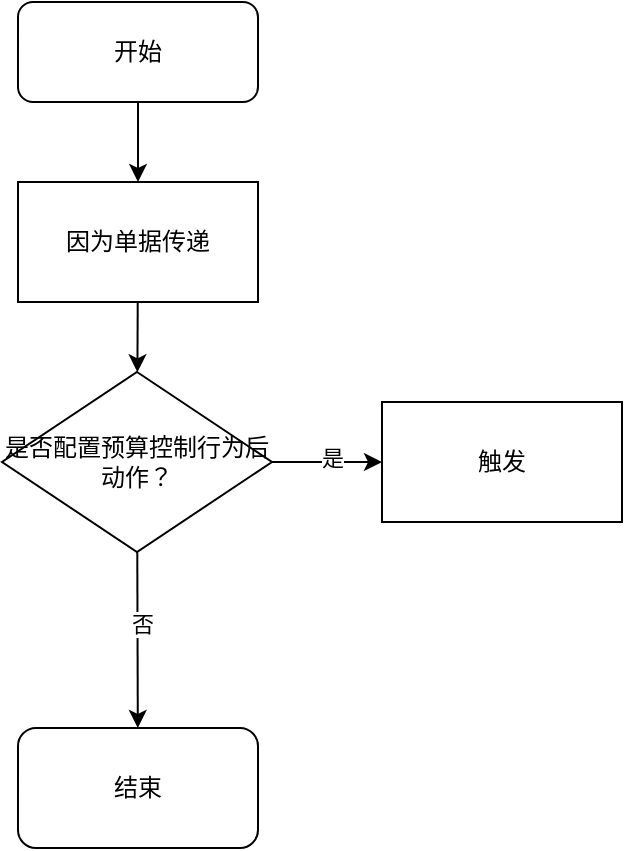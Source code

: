 <mxfile version="16.6.4" type="github" pages="2">
  <diagram name="流程图" id="e7e014a7-5840-1c2e-5031-d8a46d1fe8dd">
    <mxGraphModel dx="847" dy="532" grid="1" gridSize="10" guides="1" tooltips="1" connect="1" arrows="1" fold="1" page="1" pageScale="1" pageWidth="1169" pageHeight="826" background="none" math="0" shadow="0">
      <root>
        <mxCell id="0" />
        <mxCell id="1" parent="0" />
        <mxCell id="F1qQGjA14GvTWME7Dink-23" value="" style="edgeStyle=none;rounded=0;orthogonalLoop=1;jettySize=auto;html=1;" edge="1" parent="1" source="F1qQGjA14GvTWME7Dink-1" target="F1qQGjA14GvTWME7Dink-22">
          <mxGeometry relative="1" as="geometry" />
        </mxCell>
        <mxCell id="F1qQGjA14GvTWME7Dink-1" value="开始" style="rounded=1;whiteSpace=wrap;html=1;" vertex="1" parent="1">
          <mxGeometry x="283" y="20" width="120" height="50" as="geometry" />
        </mxCell>
        <mxCell id="F1qQGjA14GvTWME7Dink-13" value="" style="edgeStyle=none;rounded=0;orthogonalLoop=1;jettySize=auto;html=1;" edge="1" parent="1" source="F1qQGjA14GvTWME7Dink-10" target="F1qQGjA14GvTWME7Dink-11">
          <mxGeometry relative="1" as="geometry" />
        </mxCell>
        <mxCell id="F1qQGjA14GvTWME7Dink-14" value="否" style="edgeLabel;html=1;align=center;verticalAlign=middle;resizable=0;points=[];" vertex="1" connectable="0" parent="F1qQGjA14GvTWME7Dink-13">
          <mxGeometry x="-0.177" y="2" relative="1" as="geometry">
            <mxPoint as="offset" />
          </mxGeometry>
        </mxCell>
        <mxCell id="F1qQGjA14GvTWME7Dink-16" value="" style="edgeStyle=none;rounded=0;orthogonalLoop=1;jettySize=auto;html=1;" edge="1" parent="1" source="F1qQGjA14GvTWME7Dink-10" target="F1qQGjA14GvTWME7Dink-15">
          <mxGeometry relative="1" as="geometry" />
        </mxCell>
        <mxCell id="F1qQGjA14GvTWME7Dink-17" value="是" style="edgeLabel;html=1;align=center;verticalAlign=middle;resizable=0;points=[];" vertex="1" connectable="0" parent="F1qQGjA14GvTWME7Dink-16">
          <mxGeometry x="0.091" y="2" relative="1" as="geometry">
            <mxPoint as="offset" />
          </mxGeometry>
        </mxCell>
        <mxCell id="F1qQGjA14GvTWME7Dink-10" value="是否配置预算控制行为后动作？" style="rhombus;whiteSpace=wrap;html=1;" vertex="1" parent="1">
          <mxGeometry x="275" y="205" width="135" height="90" as="geometry" />
        </mxCell>
        <mxCell id="F1qQGjA14GvTWME7Dink-11" value="结束" style="rounded=1;whiteSpace=wrap;html=1;" vertex="1" parent="1">
          <mxGeometry x="283" y="383" width="120" height="60" as="geometry" />
        </mxCell>
        <mxCell id="F1qQGjA14GvTWME7Dink-15" value="触发" style="whiteSpace=wrap;html=1;fillColor=rgb(255, 255, 255);strokeColor=rgb(0, 0, 0);fontColor=rgb(0, 0, 0);" vertex="1" parent="1">
          <mxGeometry x="465" y="220" width="120" height="60" as="geometry" />
        </mxCell>
        <mxCell id="F1qQGjA14GvTWME7Dink-24" value="" style="edgeStyle=none;rounded=0;orthogonalLoop=1;jettySize=auto;html=1;" edge="1" parent="1" source="F1qQGjA14GvTWME7Dink-22" target="F1qQGjA14GvTWME7Dink-10">
          <mxGeometry relative="1" as="geometry" />
        </mxCell>
        <mxCell id="F1qQGjA14GvTWME7Dink-22" value="因为单据传递" style="rounded=0;whiteSpace=wrap;html=1;" vertex="1" parent="1">
          <mxGeometry x="283" y="110" width="120" height="60" as="geometry" />
        </mxCell>
      </root>
    </mxGraphModel>
  </diagram>
  <diagram id="BG4-rcWx8VcEqRP9i32u" name="类图">
    <mxGraphModel dx="847" dy="532" grid="1" gridSize="10" guides="1" tooltips="1" connect="1" arrows="1" fold="1" page="1" pageScale="1" pageWidth="827" pageHeight="1169" math="0" shadow="0">
      <root>
        <mxCell id="yLEd3GpRkxzi_jQ99g2g-0" />
        <mxCell id="yLEd3GpRkxzi_jQ99g2g-1" parent="yLEd3GpRkxzi_jQ99g2g-0" />
        <mxCell id="UG7dNJZz9H8zDN8ZuIkv-0" value="Classname" style="swimlane;fontStyle=1;align=center;verticalAlign=top;childLayout=stackLayout;horizontal=1;startSize=26;horizontalStack=0;resizeParent=1;resizeParentMax=0;resizeLast=0;collapsible=1;marginBottom=0;" vertex="1" parent="yLEd3GpRkxzi_jQ99g2g-1">
          <mxGeometry x="334" y="50" width="160" height="86" as="geometry" />
        </mxCell>
        <mxCell id="UG7dNJZz9H8zDN8ZuIkv-1" value="+ field: type" style="text;strokeColor=none;fillColor=none;align=left;verticalAlign=top;spacingLeft=4;spacingRight=4;overflow=hidden;rotatable=0;points=[[0,0.5],[1,0.5]];portConstraint=eastwest;" vertex="1" parent="UG7dNJZz9H8zDN8ZuIkv-0">
          <mxGeometry y="26" width="160" height="26" as="geometry" />
        </mxCell>
        <mxCell id="UG7dNJZz9H8zDN8ZuIkv-2" value="" style="line;strokeWidth=1;fillColor=none;align=left;verticalAlign=middle;spacingTop=-1;spacingLeft=3;spacingRight=3;rotatable=0;labelPosition=right;points=[];portConstraint=eastwest;" vertex="1" parent="UG7dNJZz9H8zDN8ZuIkv-0">
          <mxGeometry y="52" width="160" height="8" as="geometry" />
        </mxCell>
        <mxCell id="UG7dNJZz9H8zDN8ZuIkv-3" value="+ method(type): type" style="text;strokeColor=none;fillColor=none;align=left;verticalAlign=top;spacingLeft=4;spacingRight=4;overflow=hidden;rotatable=0;points=[[0,0.5],[1,0.5]];portConstraint=eastwest;" vertex="1" parent="UG7dNJZz9H8zDN8ZuIkv-0">
          <mxGeometry y="60" width="160" height="26" as="geometry" />
        </mxCell>
      </root>
    </mxGraphModel>
  </diagram>
</mxfile>
